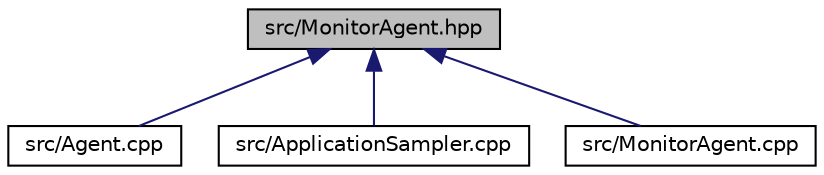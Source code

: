 digraph "src/MonitorAgent.hpp"
{
 // LATEX_PDF_SIZE
  edge [fontname="Helvetica",fontsize="10",labelfontname="Helvetica",labelfontsize="10"];
  node [fontname="Helvetica",fontsize="10",shape=record];
  Node1 [label="src/MonitorAgent.hpp",height=0.2,width=0.4,color="black", fillcolor="grey75", style="filled", fontcolor="black",tooltip=" "];
  Node1 -> Node2 [dir="back",color="midnightblue",fontsize="10",style="solid",fontname="Helvetica"];
  Node2 [label="src/Agent.cpp",height=0.2,width=0.4,color="black", fillcolor="white", style="filled",URL="$_agent_8cpp.html",tooltip=" "];
  Node1 -> Node3 [dir="back",color="midnightblue",fontsize="10",style="solid",fontname="Helvetica"];
  Node3 [label="src/ApplicationSampler.cpp",height=0.2,width=0.4,color="black", fillcolor="white", style="filled",URL="$_application_sampler_8cpp.html",tooltip=" "];
  Node1 -> Node4 [dir="back",color="midnightblue",fontsize="10",style="solid",fontname="Helvetica"];
  Node4 [label="src/MonitorAgent.cpp",height=0.2,width=0.4,color="black", fillcolor="white", style="filled",URL="$_monitor_agent_8cpp.html",tooltip=" "];
}
